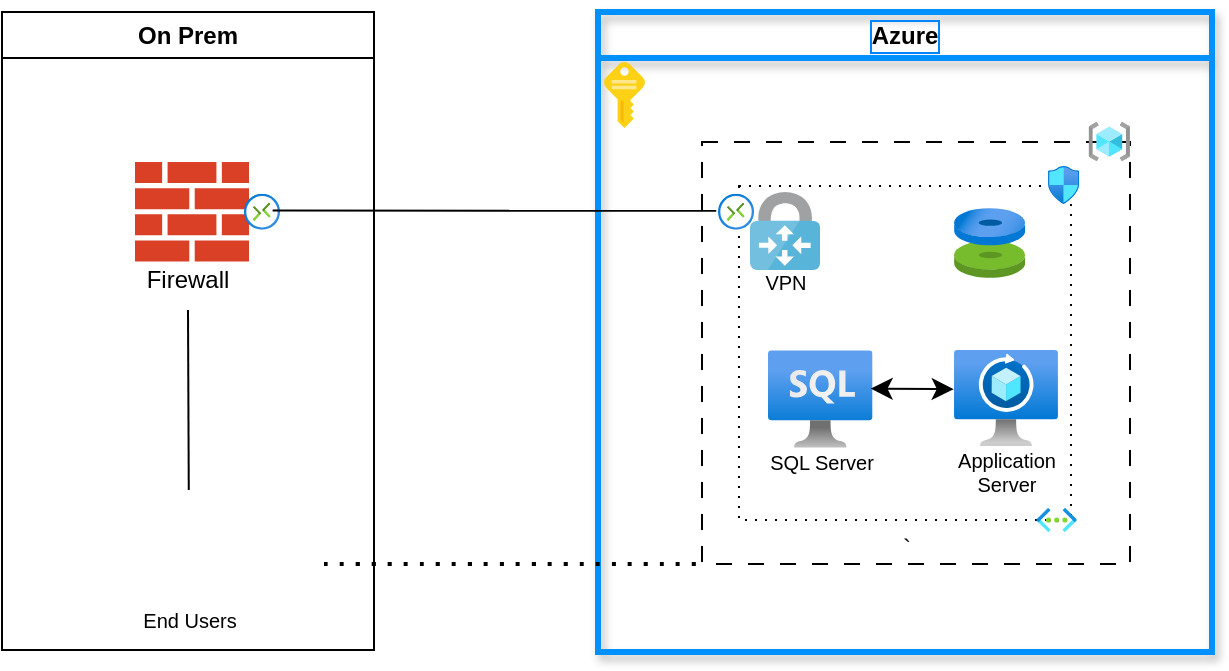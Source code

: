 <mxfile version="24.7.17">
  <diagram name="Page-1" id="iF6NioC-ejS35JDFOjd9">
    <mxGraphModel dx="756" dy="448" grid="0" gridSize="10" guides="1" tooltips="1" connect="1" arrows="1" fold="1" page="1" pageScale="1" pageWidth="827" pageHeight="1169" math="0" shadow="0">
      <root>
        <mxCell id="0" />
        <mxCell id="1" parent="0" />
        <mxCell id="p5Rtfu-O9J4iYWWrtATP-3" value="On Prem" style="swimlane;whiteSpace=wrap;html=1;startSize=23;" vertex="1" parent="1">
          <mxGeometry x="56" y="32" width="186" height="319" as="geometry" />
        </mxCell>
        <mxCell id="HVJbjALm6hgedPGyuP-F-45" value="" style="sketch=0;pointerEvents=1;shadow=0;dashed=0;html=1;strokeColor=none;labelPosition=center;verticalLabelPosition=bottom;verticalAlign=top;outlineConnect=0;align=center;shape=mxgraph.office.concepts.firewall;fillColor=#DA4026;rounded=0;fontFamily=Helvetica;fontSize=12;fontColor=default;" parent="p5Rtfu-O9J4iYWWrtATP-3" vertex="1">
          <mxGeometry x="66.5" y="75.0" width="57" height="49.75" as="geometry" />
        </mxCell>
        <mxCell id="HVJbjALm6hgedPGyuP-F-34" value="Firewall" style="text;html=1;align=center;verticalAlign=middle;whiteSpace=wrap;rounded=0;" parent="p5Rtfu-O9J4iYWWrtATP-3" vertex="1">
          <mxGeometry x="63" y="119" width="60" height="30" as="geometry" />
        </mxCell>
        <mxCell id="p5Rtfu-O9J4iYWWrtATP-1" value="" style="image;aspect=fixed;html=1;points=[];align=center;fontSize=12;image=img/lib/azure2/networking/Connections.svg;" vertex="1" parent="p5Rtfu-O9J4iYWWrtATP-3">
          <mxGeometry x="121" y="90.87" width="18" height="18" as="geometry" />
        </mxCell>
        <mxCell id="p5Rtfu-O9J4iYWWrtATP-32" value="" style="shape=image;html=1;verticalAlign=top;verticalLabelPosition=bottom;labelBackgroundColor=#ffffff;imageAspect=0;aspect=fixed;image=https://cdn0.iconfinder.com/data/icons/job-seeker/256/laptop_job_seeker_employee_unemployee_work_1-128.png" vertex="1" parent="p5Rtfu-O9J4iYWWrtATP-3">
          <mxGeometry x="40" y="231" width="55" height="55" as="geometry" />
        </mxCell>
        <mxCell id="p5Rtfu-O9J4iYWWrtATP-33" value="" style="shape=image;html=1;verticalAlign=top;verticalLabelPosition=bottom;labelBackgroundColor=#ffffff;imageAspect=0;aspect=fixed;image=https://cdn0.iconfinder.com/data/icons/job-seeker/256/laptop_job_seeker_employee_unemployee_work_1-128.png" vertex="1" parent="p5Rtfu-O9J4iYWWrtATP-3">
          <mxGeometry x="95" y="231" width="55" height="55" as="geometry" />
        </mxCell>
        <mxCell id="p5Rtfu-O9J4iYWWrtATP-35" value="" style="edgeStyle=none;curved=1;rounded=0;orthogonalLoop=1;jettySize=auto;html=1;fontSize=12;startSize=8;endSize=8;entryX=0.5;entryY=1;entryDx=0;entryDy=0;endArrow=none;endFill=0;" edge="1" parent="p5Rtfu-O9J4iYWWrtATP-3" source="p5Rtfu-O9J4iYWWrtATP-34" target="HVJbjALm6hgedPGyuP-F-34">
          <mxGeometry relative="1" as="geometry" />
        </mxCell>
        <mxCell id="p5Rtfu-O9J4iYWWrtATP-34" value="" style="shape=image;html=1;verticalAlign=top;verticalLabelPosition=bottom;labelBackgroundColor=#ffffff;imageAspect=0;aspect=fixed;image=https://cdn0.iconfinder.com/data/icons/job-seeker/256/laptop_job_seeker_employee_unemployee_work_1-128.png" vertex="1" parent="p5Rtfu-O9J4iYWWrtATP-3">
          <mxGeometry x="66" y="239" width="55" height="55" as="geometry" />
        </mxCell>
        <mxCell id="p5Rtfu-O9J4iYWWrtATP-45" value="End Users" style="text;html=1;align=center;verticalAlign=middle;whiteSpace=wrap;rounded=0;fontSize=10;" vertex="1" parent="p5Rtfu-O9J4iYWWrtATP-3">
          <mxGeometry x="63.5" y="289" width="60" height="30" as="geometry" />
        </mxCell>
        <mxCell id="p5Rtfu-O9J4iYWWrtATP-4" value="Azure" style="swimlane;whiteSpace=wrap;html=1;fontStyle=1;labelBorderColor=#0084ff;strokeWidth=3;fillColor=none;swimlaneFillColor=none;strokeColor=#0091ff;startSize=23;swimlaneLine=1;shadow=1;rounded=0;glass=0;" vertex="1" parent="1">
          <mxGeometry x="354" y="32" width="307" height="320" as="geometry" />
        </mxCell>
        <mxCell id="p5Rtfu-O9J4iYWWrtATP-49" value="" style="rounded=0;whiteSpace=wrap;html=1;dashed=1;dashPattern=8 8;" vertex="1" parent="p5Rtfu-O9J4iYWWrtATP-4">
          <mxGeometry x="52" y="65" width="214" height="211" as="geometry" />
        </mxCell>
        <mxCell id="p5Rtfu-O9J4iYWWrtATP-10" value="`" style="verticalLabelPosition=bottom;verticalAlign=top;html=1;shape=mxgraph.basic.rect;fillColor2=none;strokeWidth=1;size=20;indent=5;dashed=1;dashPattern=1 4;" vertex="1" parent="p5Rtfu-O9J4iYWWrtATP-4">
          <mxGeometry x="70.5" y="87" width="166" height="167" as="geometry" />
        </mxCell>
        <mxCell id="HVJbjALm6hgedPGyuP-F-52" value="" style="image;aspect=fixed;html=1;points=[];align=center;fontSize=12;image=img/lib/azure2/networking/Virtual_Networks.svg;rounded=0;dashed=1;strokeColor=default;verticalAlign=middle;fontFamily=Helvetica;fontColor=default;fillColor=default;" parent="p5Rtfu-O9J4iYWWrtATP-4" vertex="1">
          <mxGeometry x="219.25" y="248" width="20.1" height="12" as="geometry" />
        </mxCell>
        <mxCell id="HVJbjALm6hgedPGyuP-F-26" value="" style="image;sketch=0;aspect=fixed;html=1;points=[];align=center;fontSize=12;image=img/lib/mscae/VPN_Gateway.svg;" parent="p5Rtfu-O9J4iYWWrtATP-4" vertex="1">
          <mxGeometry x="76" y="90" width="35.1" height="39" as="geometry" />
        </mxCell>
        <mxCell id="HVJbjALm6hgedPGyuP-F-46" value="" style="image;aspect=fixed;html=1;points=[];align=center;fontSize=12;image=img/lib/azure2/databases/Azure_SQL_VM.svg;rounded=0;dashed=1;strokeColor=default;verticalAlign=middle;fontFamily=Helvetica;fontColor=default;fillColor=default;" parent="p5Rtfu-O9J4iYWWrtATP-4" vertex="1">
          <mxGeometry x="85" y="169" width="52.27" height="49" as="geometry" />
        </mxCell>
        <mxCell id="p5Rtfu-O9J4iYWWrtATP-25" value="" style="image;aspect=fixed;html=1;points=[];align=center;fontSize=12;image=img/lib/azure2/general/Resource_Groups.svg;" vertex="1" parent="p5Rtfu-O9J4iYWWrtATP-4">
          <mxGeometry x="245.28" y="55" width="20.72" height="19.5" as="geometry" />
        </mxCell>
        <mxCell id="p5Rtfu-O9J4iYWWrtATP-39" value="SQL Server" style="text;html=1;align=center;verticalAlign=middle;whiteSpace=wrap;rounded=0;fontSize=10;strokeWidth=1;" vertex="1" parent="p5Rtfu-O9J4iYWWrtATP-4">
          <mxGeometry x="85" y="211" width="54" height="27" as="geometry" />
        </mxCell>
        <mxCell id="p5Rtfu-O9J4iYWWrtATP-41" value="VPN" style="text;html=1;align=center;verticalAlign=middle;whiteSpace=wrap;rounded=0;fontSize=10;" vertex="1" parent="p5Rtfu-O9J4iYWWrtATP-4">
          <mxGeometry x="76" y="126" width="36.25" height="17" as="geometry" />
        </mxCell>
        <mxCell id="p5Rtfu-O9J4iYWWrtATP-50" value="" style="image;aspect=fixed;html=1;points=[];align=center;fontSize=12;image=img/lib/azure2/networking/Connections.svg;" vertex="1" parent="p5Rtfu-O9J4iYWWrtATP-4">
          <mxGeometry x="60" y="90.87" width="18" height="18" as="geometry" />
        </mxCell>
        <mxCell id="p5Rtfu-O9J4iYWWrtATP-52" value="" style="image;sketch=0;aspect=fixed;html=1;points=[];align=center;fontSize=12;image=img/lib/mscae/Key.svg;" vertex="1" parent="p5Rtfu-O9J4iYWWrtATP-4">
          <mxGeometry x="3" y="25" width="20.46" height="33" as="geometry" />
        </mxCell>
        <mxCell id="p5Rtfu-O9J4iYWWrtATP-57" value="" style="endArrow=classic;startArrow=classic;html=1;rounded=0;fontSize=12;startSize=8;endSize=8;curved=1;entryX=-0.003;entryY=0.52;entryDx=0;entryDy=0;entryPerimeter=0;exitX=0.982;exitY=0.393;exitDx=0;exitDy=0;exitPerimeter=0;" edge="1" parent="p5Rtfu-O9J4iYWWrtATP-4" source="HVJbjALm6hgedPGyuP-F-46">
          <mxGeometry width="50" height="50" relative="1" as="geometry">
            <mxPoint x="124.5" y="241" as="sourcePoint" />
            <mxPoint x="177.876" y="188.6" as="targetPoint" />
          </mxGeometry>
        </mxCell>
        <mxCell id="p5Rtfu-O9J4iYWWrtATP-58" value="Application Server" style="text;html=1;align=center;verticalAlign=middle;whiteSpace=wrap;rounded=0;fontSize=10;" vertex="1" parent="p5Rtfu-O9J4iYWWrtATP-4">
          <mxGeometry x="164.74" y="218" width="78.5" height="23" as="geometry" />
        </mxCell>
        <mxCell id="p5Rtfu-O9J4iYWWrtATP-59" value="" style="image;aspect=fixed;html=1;points=[];align=center;fontSize=12;image=img/lib/azure2/networking/Network_Security_Groups.svg;" vertex="1" parent="p5Rtfu-O9J4iYWWrtATP-4">
          <mxGeometry x="224.98" y="77" width="15.65" height="19" as="geometry" />
        </mxCell>
        <mxCell id="p5Rtfu-O9J4iYWWrtATP-60" value="" style="image;aspect=fixed;html=1;points=[];align=center;fontSize=12;image=img/lib/azure2/compute/Disks.svg;" vertex="1" parent="p5Rtfu-O9J4iYWWrtATP-4">
          <mxGeometry x="178" y="98" width="35.63" height="35" as="geometry" />
        </mxCell>
        <mxCell id="p5Rtfu-O9J4iYWWrtATP-61" value="" style="image;aspect=fixed;html=1;points=[];align=center;fontSize=12;image=img/lib/azure2/networking/Spot_VM.svg;" vertex="1" parent="p5Rtfu-O9J4iYWWrtATP-4">
          <mxGeometry x="178" y="169" width="51.97" height="48" as="geometry" />
        </mxCell>
        <mxCell id="p5Rtfu-O9J4iYWWrtATP-51" value="" style="endArrow=none;html=1;rounded=0;fontSize=12;startSize=8;endSize=8;curved=1;exitX=0.795;exitY=0.467;exitDx=0;exitDy=0;exitPerimeter=0;entryX=-0.049;entryY=0.474;entryDx=0;entryDy=0;entryPerimeter=0;" edge="1" parent="1" source="p5Rtfu-O9J4iYWWrtATP-1" target="p5Rtfu-O9J4iYWWrtATP-50">
          <mxGeometry width="50" height="50" relative="1" as="geometry">
            <mxPoint x="325" y="249" as="sourcePoint" />
            <mxPoint x="375" y="199" as="targetPoint" />
          </mxGeometry>
        </mxCell>
        <mxCell id="p5Rtfu-O9J4iYWWrtATP-62" value="" style="endArrow=none;dashed=1;html=1;dashPattern=1 3;strokeWidth=2;rounded=0;fontSize=12;startSize=8;endSize=8;curved=1;entryX=0;entryY=1;entryDx=0;entryDy=0;" edge="1" parent="1" target="p5Rtfu-O9J4iYWWrtATP-49">
          <mxGeometry width="50" height="50" relative="1" as="geometry">
            <mxPoint x="217" y="308" as="sourcePoint" />
            <mxPoint x="354" y="301" as="targetPoint" />
          </mxGeometry>
        </mxCell>
      </root>
    </mxGraphModel>
  </diagram>
</mxfile>
